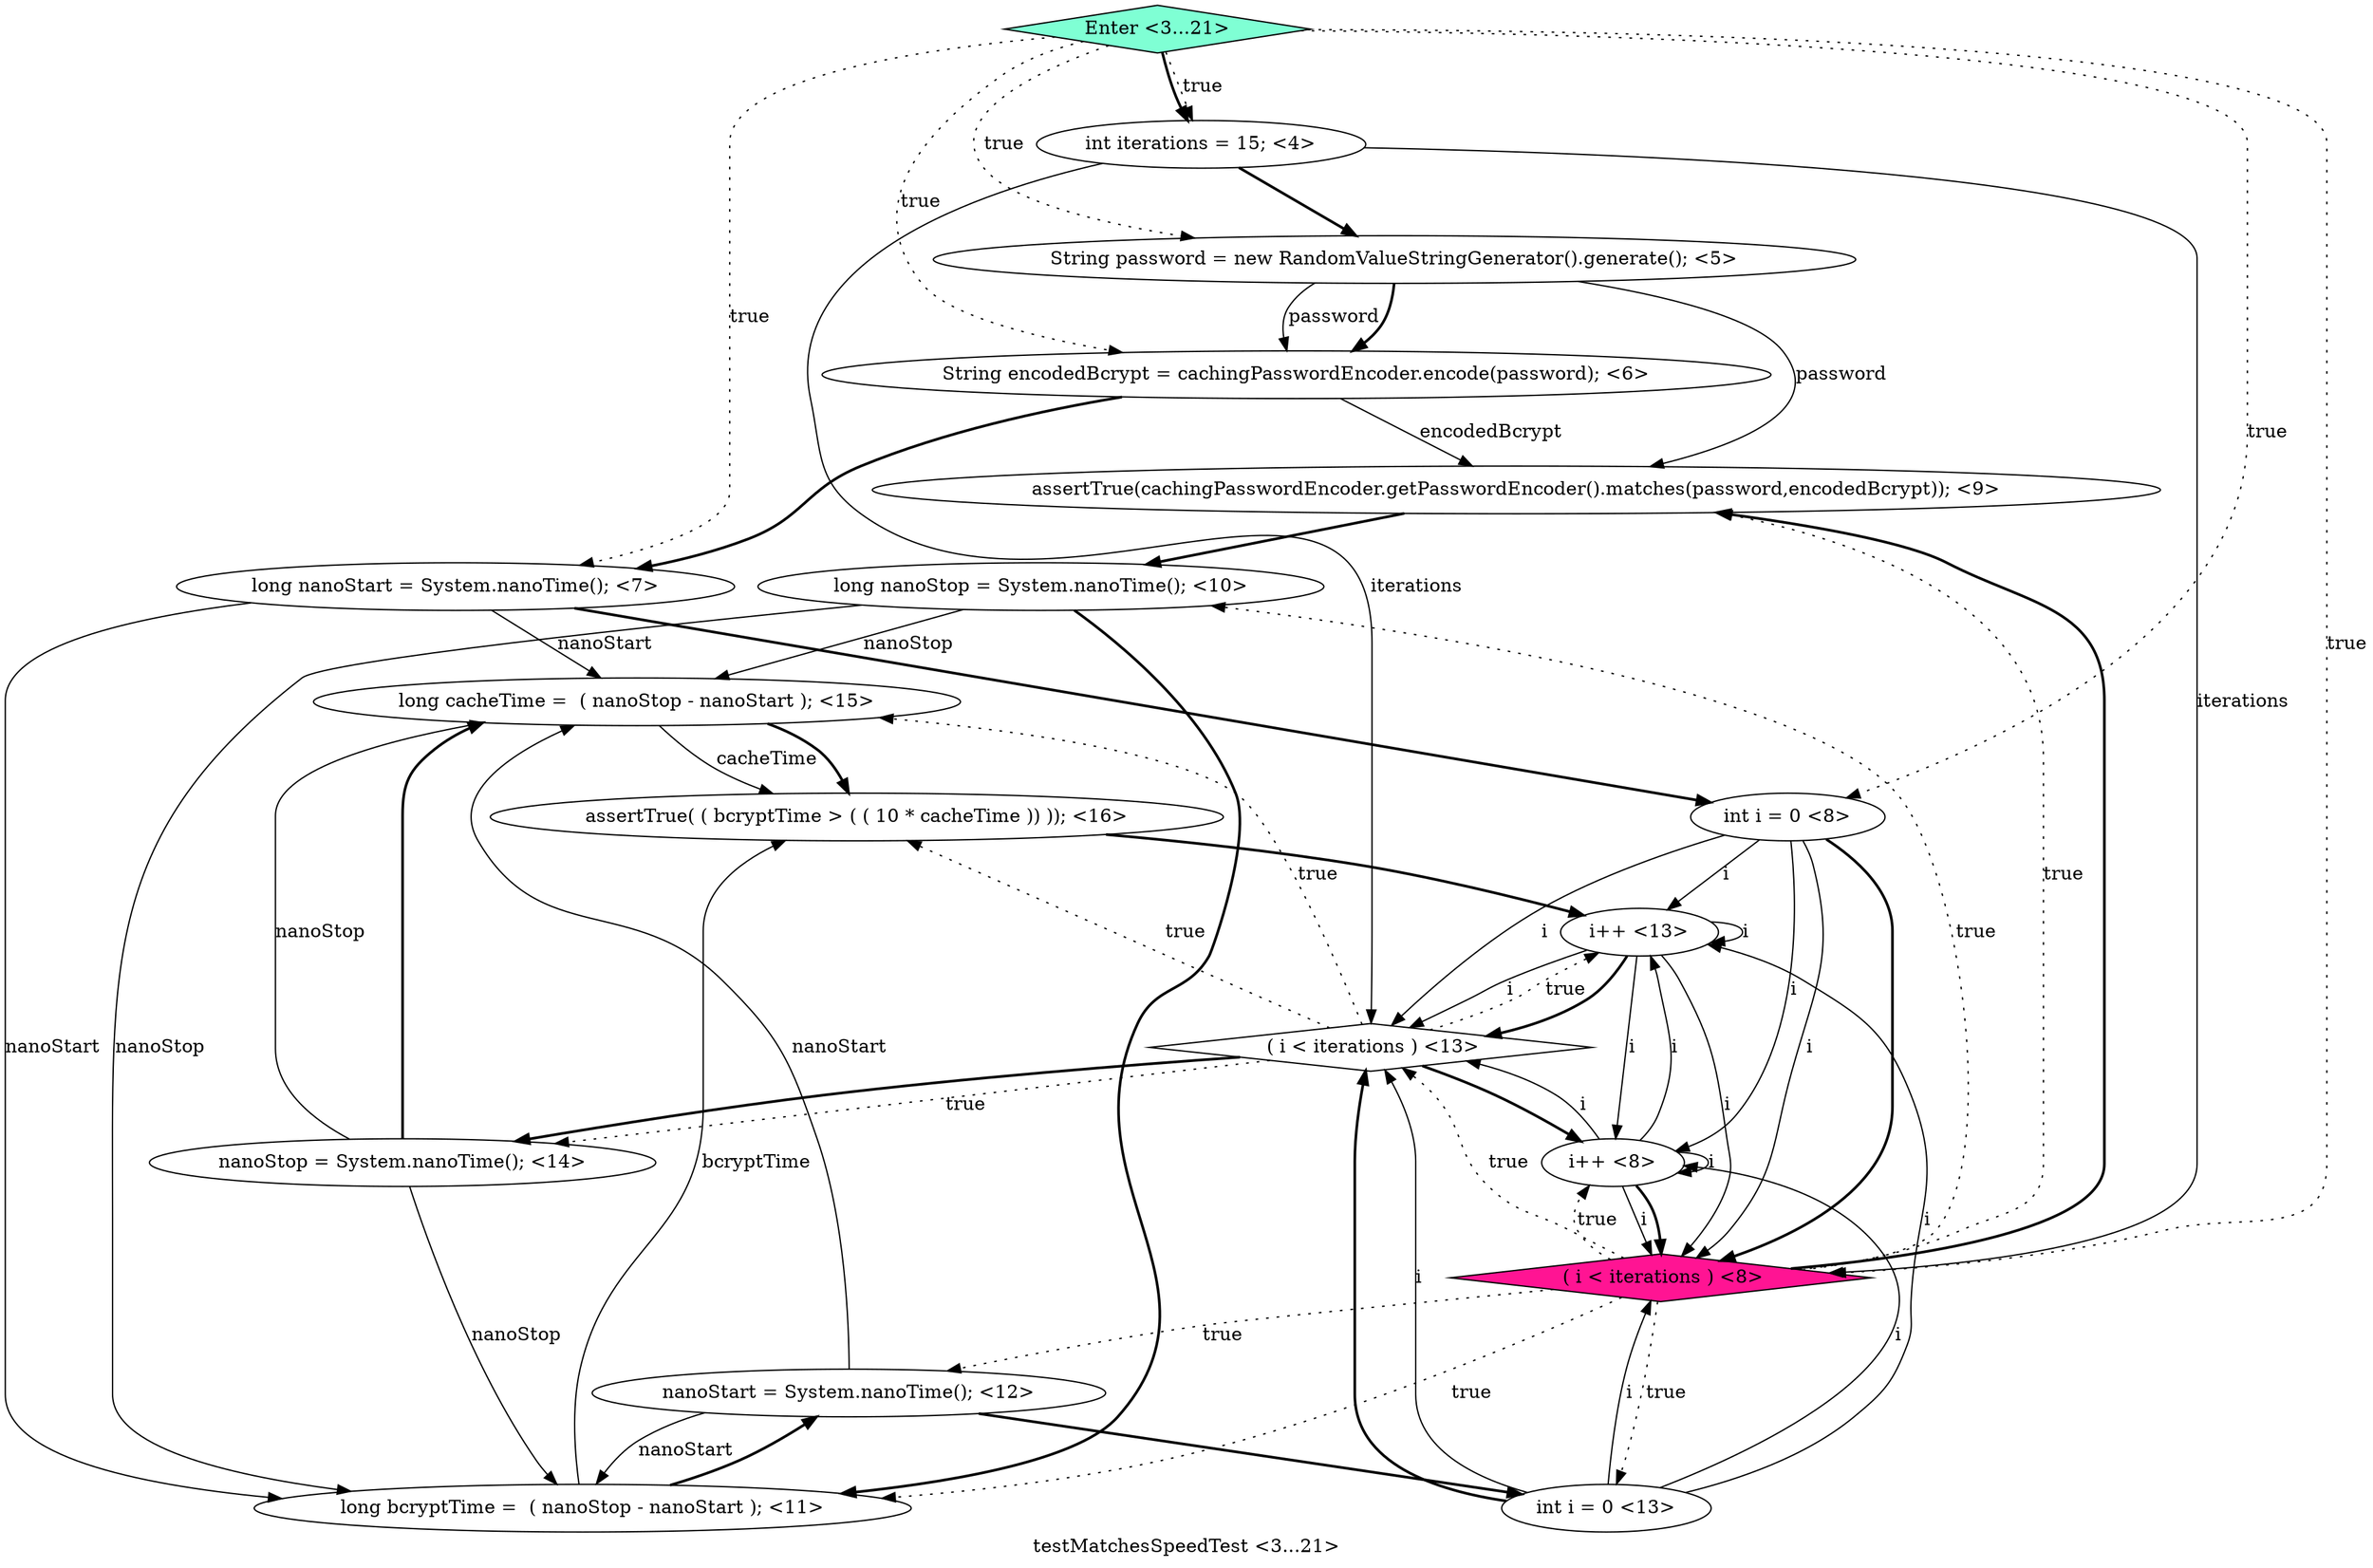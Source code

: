 digraph PDG {
label = "testMatchesSpeedTest <3...21>";
0.2 [style = filled, label = "String encodedBcrypt = cachingPasswordEncoder.encode(password); <6>", fillcolor = white, shape = ellipse];
0.7 [style = filled, label = "assertTrue(cachingPasswordEncoder.getPasswordEncoder().matches(password,encodedBcrypt)); <9>", fillcolor = white, shape = ellipse];
0.15 [style = filled, label = "long cacheTime =  ( nanoStop - nanoStart ); <15>", fillcolor = white, shape = ellipse];
0.12 [style = filled, label = " ( i < iterations ) <13>", fillcolor = white, shape = diamond];
0.0 [style = filled, label = "int iterations = 15; <4>", fillcolor = white, shape = ellipse];
0.3 [style = filled, label = "long nanoStart = System.nanoTime(); <7>", fillcolor = white, shape = ellipse];
0.4 [style = filled, label = "int i = 0 <8>", fillcolor = white, shape = ellipse];
0.16 [style = filled, label = "assertTrue( ( bcryptTime > ( ( 10 * cacheTime )) )); <16>", fillcolor = white, shape = ellipse];
0.17 [style = filled, label = "Enter <3...21>", fillcolor = aquamarine, shape = diamond];
0.5 [style = filled, label = " ( i < iterations ) <8>", fillcolor = deeppink, shape = diamond];
0.1 [style = filled, label = "String password = new RandomValueStringGenerator().generate(); <5>", fillcolor = white, shape = ellipse];
0.11 [style = filled, label = "int i = 0 <13>", fillcolor = white, shape = ellipse];
0.14 [style = filled, label = "nanoStop = System.nanoTime(); <14>", fillcolor = white, shape = ellipse];
0.6 [style = filled, label = "i++ <8>", fillcolor = white, shape = ellipse];
0.9 [style = filled, label = "long bcryptTime =  ( nanoStop - nanoStart ); <11>", fillcolor = white, shape = ellipse];
0.8 [style = filled, label = "long nanoStop = System.nanoTime(); <10>", fillcolor = white, shape = ellipse];
0.10 [style = filled, label = "nanoStart = System.nanoTime(); <12>", fillcolor = white, shape = ellipse];
0.13 [style = filled, label = "i++ <13>", fillcolor = white, shape = ellipse];
0.0 -> 0.1 [style = bold, label=""];
0.0 -> 0.5 [style = solid, label="iterations"];
0.0 -> 0.12 [style = solid, label="iterations"];
0.1 -> 0.2 [style = solid, label="password"];
0.1 -> 0.2 [style = bold, label=""];
0.1 -> 0.7 [style = solid, label="password"];
0.2 -> 0.3 [style = bold, label=""];
0.2 -> 0.7 [style = solid, label="encodedBcrypt"];
0.3 -> 0.4 [style = bold, label=""];
0.3 -> 0.9 [style = solid, label="nanoStart"];
0.3 -> 0.15 [style = solid, label="nanoStart"];
0.4 -> 0.5 [style = solid, label="i"];
0.4 -> 0.5 [style = bold, label=""];
0.4 -> 0.6 [style = solid, label="i"];
0.4 -> 0.12 [style = solid, label="i"];
0.4 -> 0.13 [style = solid, label="i"];
0.5 -> 0.6 [style = dotted, label="true"];
0.5 -> 0.7 [style = dotted, label="true"];
0.5 -> 0.7 [style = bold, label=""];
0.5 -> 0.8 [style = dotted, label="true"];
0.5 -> 0.9 [style = dotted, label="true"];
0.5 -> 0.10 [style = dotted, label="true"];
0.5 -> 0.11 [style = dotted, label="true"];
0.5 -> 0.12 [style = dotted, label="true"];
0.6 -> 0.5 [style = solid, label="i"];
0.6 -> 0.5 [style = bold, label=""];
0.6 -> 0.6 [style = solid, label="i"];
0.6 -> 0.12 [style = solid, label="i"];
0.6 -> 0.13 [style = solid, label="i"];
0.7 -> 0.8 [style = bold, label=""];
0.8 -> 0.9 [style = solid, label="nanoStop"];
0.8 -> 0.9 [style = bold, label=""];
0.8 -> 0.15 [style = solid, label="nanoStop"];
0.9 -> 0.10 [style = bold, label=""];
0.9 -> 0.16 [style = solid, label="bcryptTime"];
0.10 -> 0.9 [style = solid, label="nanoStart"];
0.10 -> 0.11 [style = bold, label=""];
0.10 -> 0.15 [style = solid, label="nanoStart"];
0.11 -> 0.5 [style = solid, label="i"];
0.11 -> 0.6 [style = solid, label="i"];
0.11 -> 0.12 [style = solid, label="i"];
0.11 -> 0.12 [style = bold, label=""];
0.11 -> 0.13 [style = solid, label="i"];
0.12 -> 0.6 [style = bold, label=""];
0.12 -> 0.13 [style = dotted, label="true"];
0.12 -> 0.14 [style = dotted, label="true"];
0.12 -> 0.14 [style = bold, label=""];
0.12 -> 0.15 [style = dotted, label="true"];
0.12 -> 0.16 [style = dotted, label="true"];
0.13 -> 0.5 [style = solid, label="i"];
0.13 -> 0.6 [style = solid, label="i"];
0.13 -> 0.12 [style = solid, label="i"];
0.13 -> 0.12 [style = bold, label=""];
0.13 -> 0.13 [style = solid, label="i"];
0.14 -> 0.9 [style = solid, label="nanoStop"];
0.14 -> 0.15 [style = solid, label="nanoStop"];
0.14 -> 0.15 [style = bold, label=""];
0.15 -> 0.16 [style = solid, label="cacheTime"];
0.15 -> 0.16 [style = bold, label=""];
0.16 -> 0.13 [style = bold, label=""];
0.17 -> 0.0 [style = dotted, label="true"];
0.17 -> 0.0 [style = bold, label=""];
0.17 -> 0.1 [style = dotted, label="true"];
0.17 -> 0.2 [style = dotted, label="true"];
0.17 -> 0.3 [style = dotted, label="true"];
0.17 -> 0.4 [style = dotted, label="true"];
0.17 -> 0.5 [style = dotted, label="true"];
}
